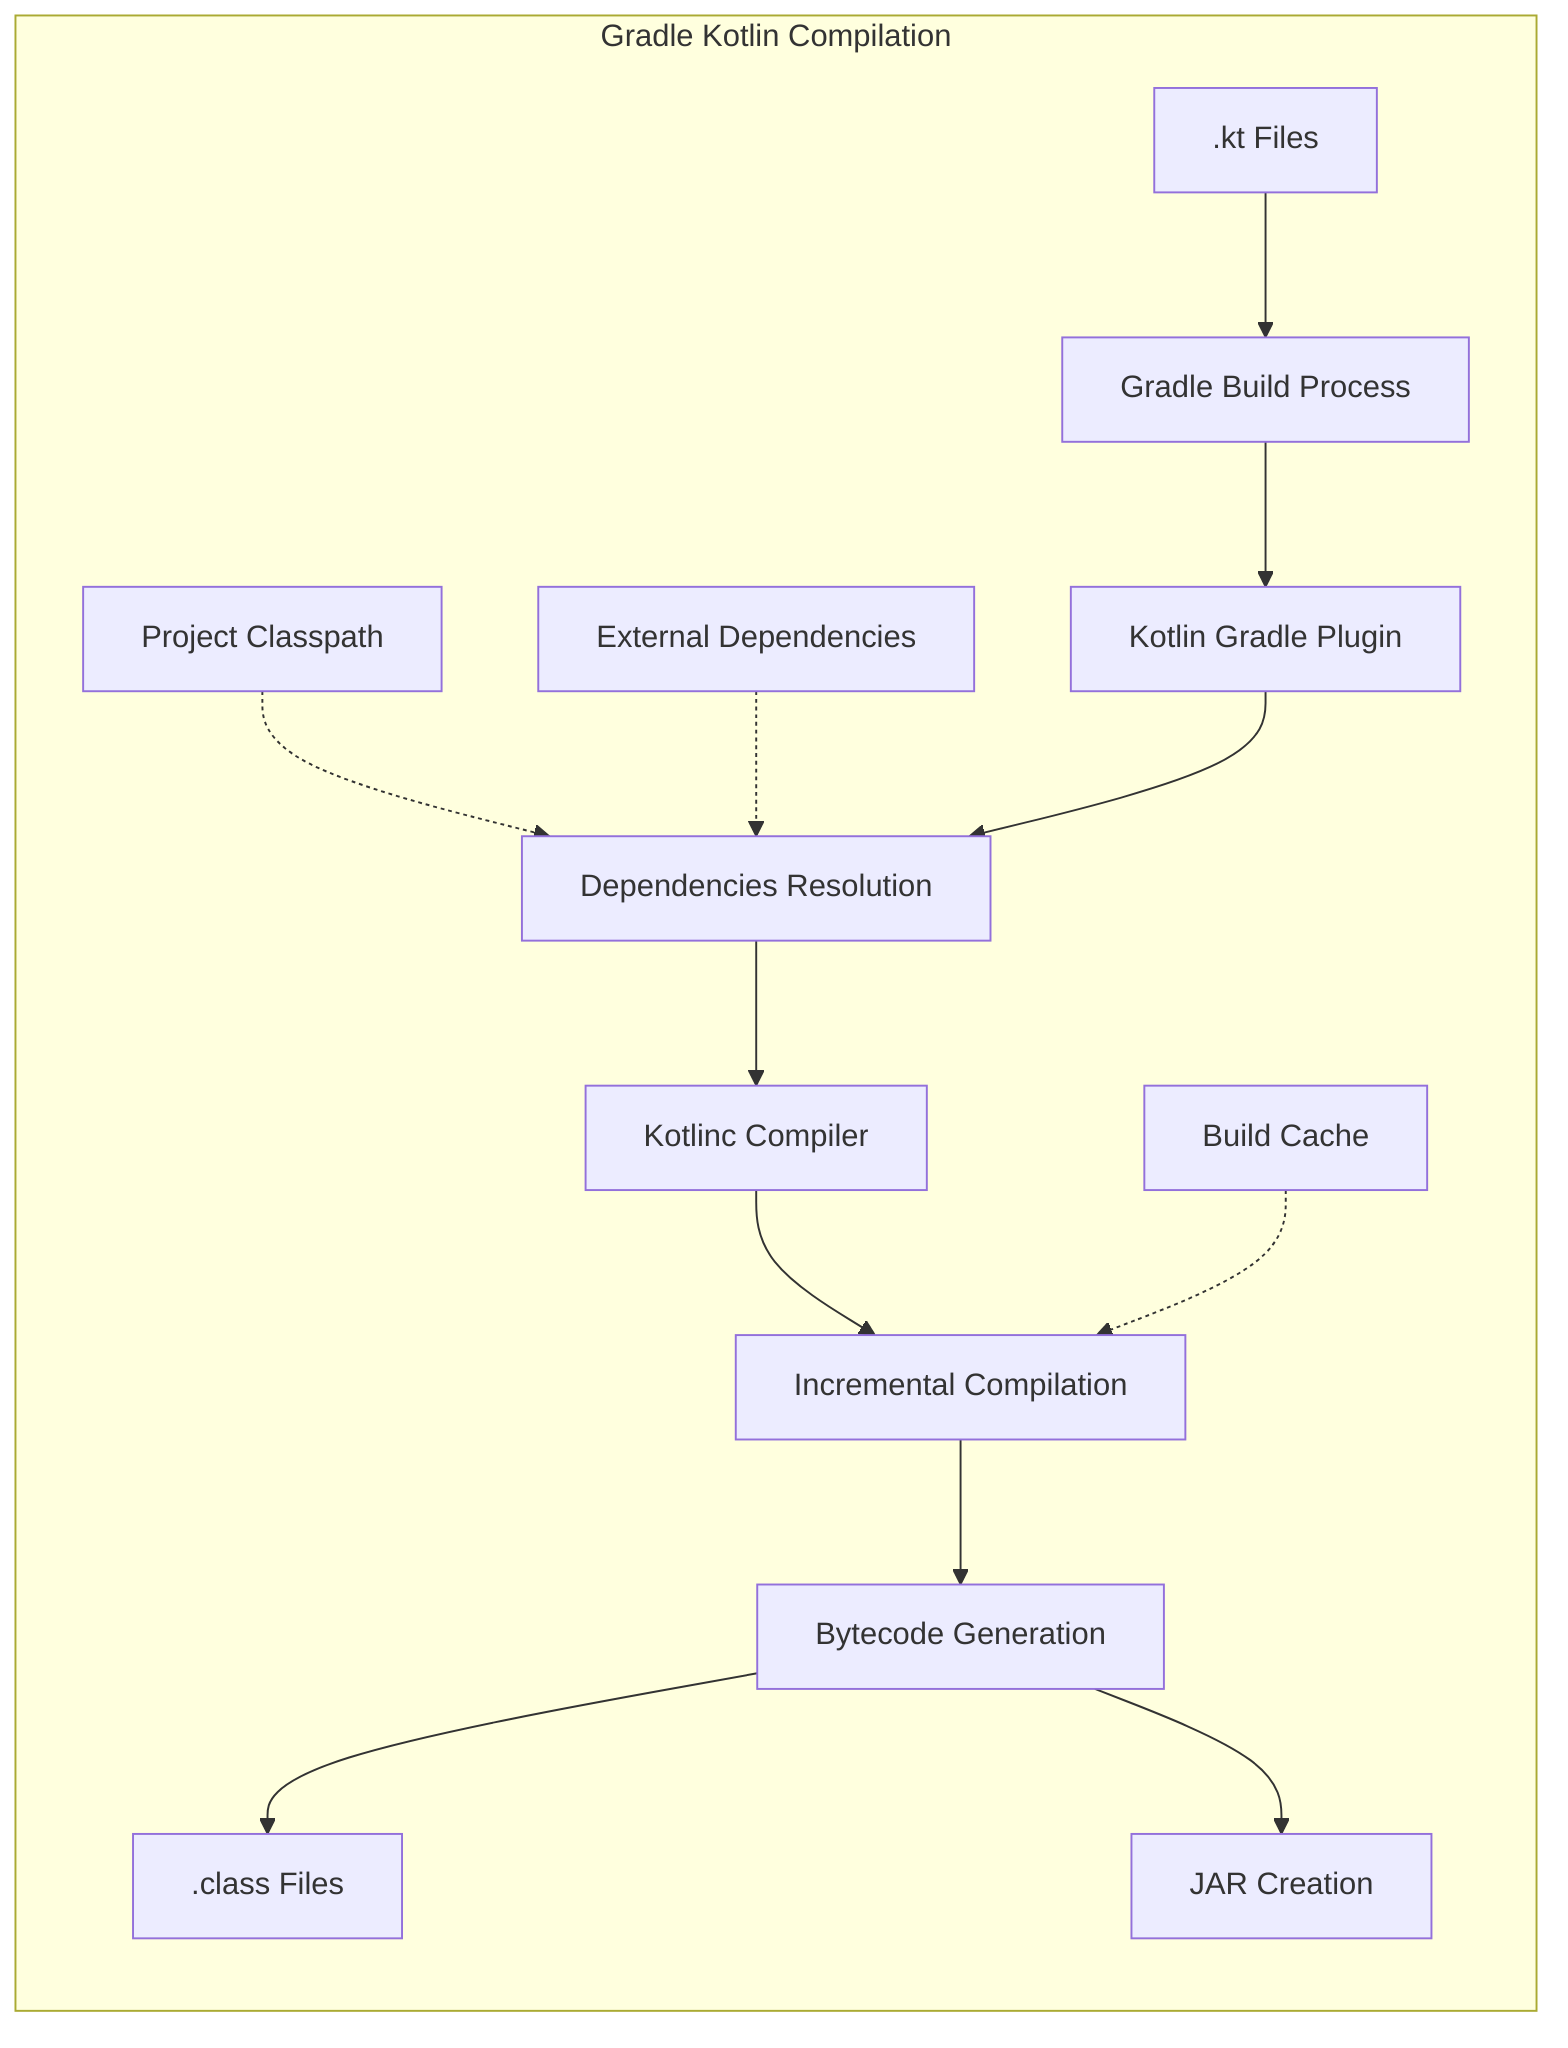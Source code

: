 %% Gradle Kotlin Compilation Flow
flowchart LR
    subgraph "Gradle Kotlin Compilation"
        A1[".kt Files"] --> B1["Gradle Build Process"]
        CP1["Project Classpath"] -.-> D1
        D2["External Dependencies"] -.-> D1
        B1 --> C1["Kotlin Gradle Plugin"]
        C1 --> D1["Dependencies Resolution"]
        D1 --> E1["Kotlinc Compiler"]
        E1 --> F1["Incremental Compilation"]
        G1["Build Cache"] -.-> F1
        F1 --> H1["Bytecode Generation"]
        H1 --> I1[".class Files"]
        H1 --> J1["JAR Creation"]
    end